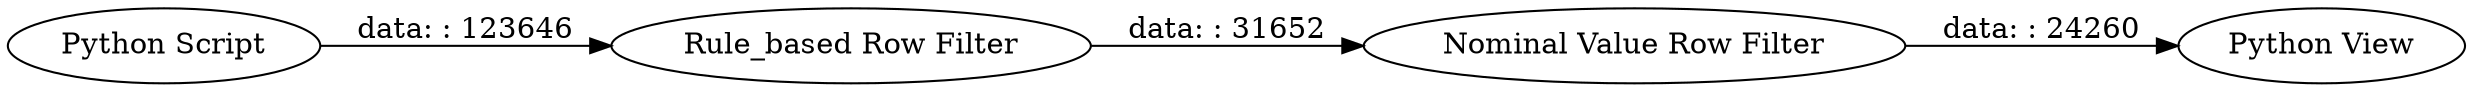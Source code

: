 digraph {
	"3920189859953800851_10" [label="Python View"]
	"3920189859953800851_12" [label="Nominal Value Row Filter"]
	"3920189859953800851_6" [label="Python Script"]
	"3920189859953800851_18" [label="Rule_based Row Filter"]
	"3920189859953800851_6" -> "3920189859953800851_18" [label="data: : 123646"]
	"3920189859953800851_12" -> "3920189859953800851_10" [label="data: : 24260"]
	"3920189859953800851_18" -> "3920189859953800851_12" [label="data: : 31652"]
	rankdir=LR
}
